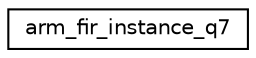 digraph "Graphical Class Hierarchy"
{
 // LATEX_PDF_SIZE
  edge [fontname="Helvetica",fontsize="10",labelfontname="Helvetica",labelfontsize="10"];
  node [fontname="Helvetica",fontsize="10",shape=record];
  rankdir="LR";
  Node0 [label="arm_fir_instance_q7",height=0.2,width=0.4,color="black", fillcolor="white", style="filled",URL="$structarm__fir__instance__q7.html",tooltip="Instance structure for the Q7 FIR filter."];
}
